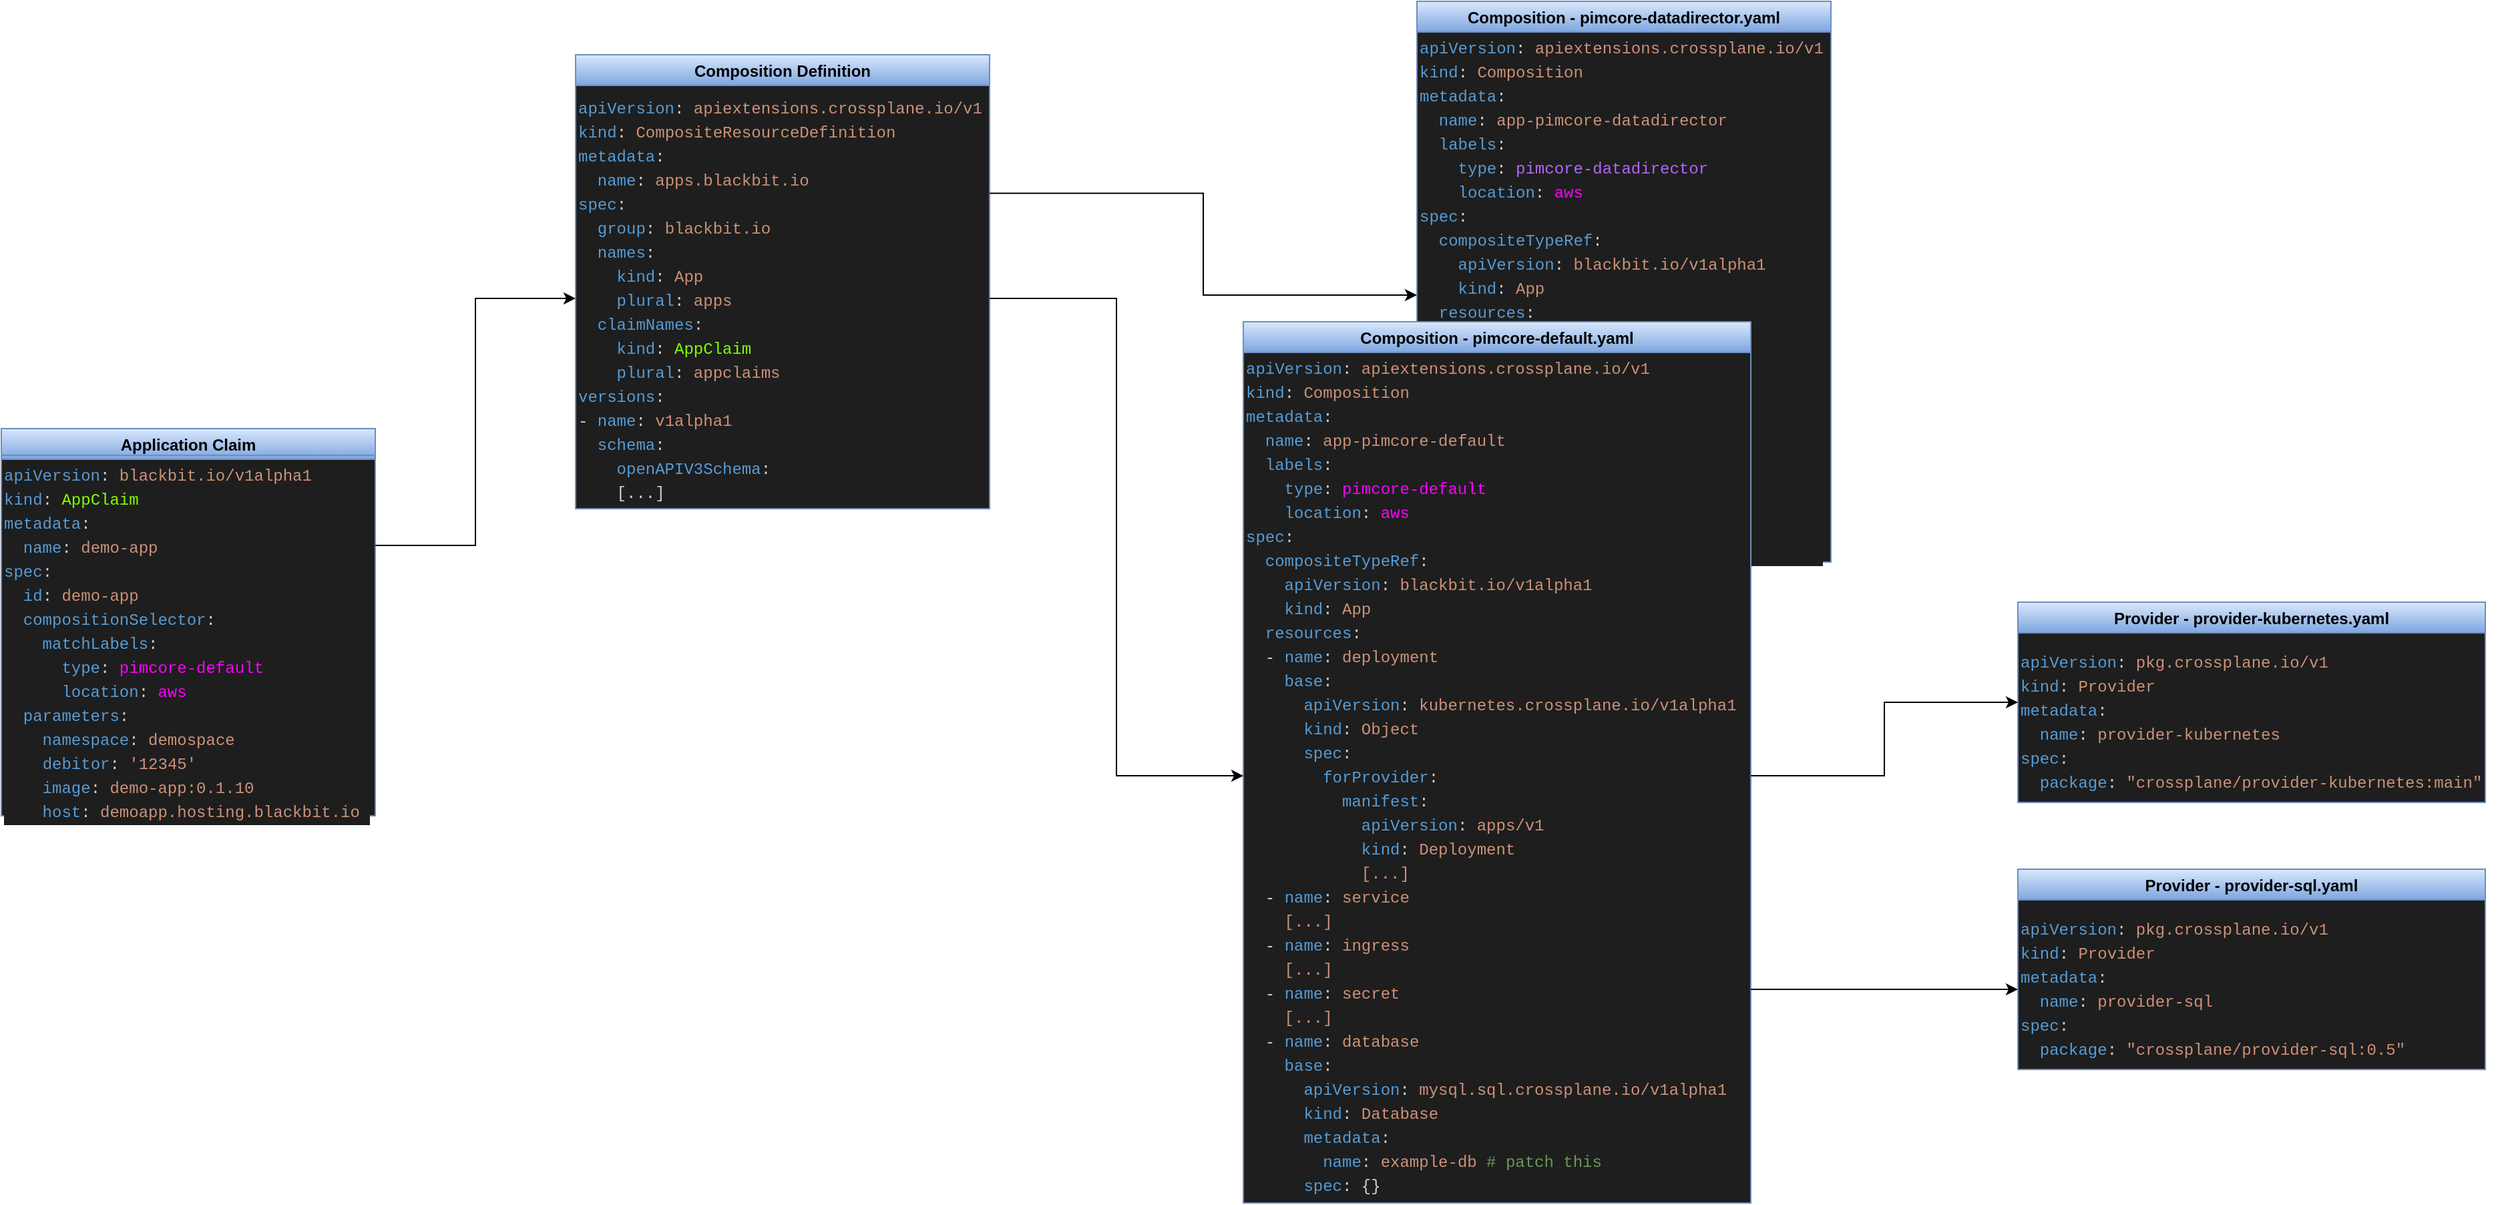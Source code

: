 <mxfile version="18.2.0" type="github">
  <diagram id="3nY1ylGV_lQYjKIu0iRG" name="Page-1">
    <mxGraphModel dx="2466" dy="1536" grid="1" gridSize="10" guides="1" tooltips="1" connect="1" arrows="1" fold="1" page="0" pageScale="1" pageWidth="1169" pageHeight="827" math="0" shadow="0">
      <root>
        <mxCell id="0" />
        <mxCell id="1" parent="0" />
        <mxCell id="8mNeVheC6rkzySwEhIPX-20" value="Composition - pimcore-datadirector.yaml" style="swimlane;fillColor=#dae8fc;gradientColor=#7ea6e0;strokeColor=#6c8ebf;swimlaneFillColor=#1E1E1E;" vertex="1" parent="1">
          <mxGeometry x="1020" y="-100" width="310" height="420" as="geometry">
            <mxRectangle x="1020" y="40" width="130" height="23" as="alternateBounds" />
          </mxGeometry>
        </mxCell>
        <mxCell id="8mNeVheC6rkzySwEhIPX-21" value="&lt;div style=&quot;background-color: rgb(30, 30, 30); font-family: Menlo, Monaco, &amp;quot;Courier New&amp;quot;, monospace; font-weight: normal; font-size: 12px; line-height: 18px;&quot;&gt;&lt;div style=&quot;color: rgb(212, 212, 212);&quot;&gt;&lt;span style=&quot;color: #569cd6;&quot;&gt;apiVersion&lt;/span&gt;&lt;span style=&quot;color: #d4d4d4;&quot;&gt;: &lt;/span&gt;&lt;span style=&quot;color: #ce9178;&quot;&gt;apiextensions.crossplane.io/v1&lt;/span&gt;&lt;/div&gt;&lt;div style=&quot;color: rgb(212, 212, 212);&quot;&gt;&lt;span style=&quot;color: #569cd6;&quot;&gt;kind&lt;/span&gt;&lt;span style=&quot;color: #d4d4d4;&quot;&gt;: &lt;/span&gt;&lt;span style=&quot;color: #ce9178;&quot;&gt;Composition&lt;/span&gt;&lt;/div&gt;&lt;div style=&quot;color: rgb(212, 212, 212);&quot;&gt;&lt;span style=&quot;color: #569cd6;&quot;&gt;metadata&lt;/span&gt;&lt;span style=&quot;color: #d4d4d4;&quot;&gt;:&lt;/span&gt;&lt;/div&gt;&lt;div style=&quot;color: rgb(212, 212, 212);&quot;&gt;&lt;span style=&quot;color: #d4d4d4;&quot;&gt;&lt;/span&gt;&lt;span style=&quot;color: #569cd6;&quot;&gt;&amp;nbsp; name&lt;/span&gt;&lt;span style=&quot;color: #d4d4d4;&quot;&gt;: &lt;/span&gt;&lt;span style=&quot;color: #ce9178;&quot;&gt;app-pimcore-datadirector&lt;/span&gt;&lt;/div&gt;&lt;div style=&quot;color: rgb(212, 212, 212);&quot;&gt;&lt;span style=&quot;color: #d4d4d4;&quot;&gt;&lt;/span&gt;&lt;span style=&quot;color: #569cd6;&quot;&gt;&amp;nbsp; labels&lt;/span&gt;&lt;span style=&quot;color: #d4d4d4;&quot;&gt;:&lt;/span&gt;&lt;/div&gt;&lt;div style=&quot;&quot;&gt;&lt;span style=&quot;color: #d4d4d4;&quot;&gt;&lt;/span&gt;&lt;span style=&quot;color: rgb(86, 156, 214);&quot;&gt;&amp;nbsp; &amp;nbsp; type&lt;/span&gt;&lt;span style=&quot;color: rgb(212, 212, 212);&quot;&gt;: &lt;/span&gt;&lt;font color=&quot;#b266ff&quot;&gt;pimcore-datadirector&lt;/font&gt;&lt;/div&gt;&lt;div style=&quot;&quot;&gt;&lt;span style=&quot;color: #d4d4d4;&quot;&gt;&lt;/span&gt;&lt;span style=&quot;color: rgb(86, 156, 214);&quot;&gt;&amp;nbsp; &amp;nbsp; location&lt;/span&gt;&lt;span style=&quot;color: rgb(212, 212, 212);&quot;&gt;: &lt;/span&gt;&lt;font color=&quot;#ff00ff&quot;&gt;aws&lt;/font&gt;&lt;/div&gt;&lt;div style=&quot;color: rgb(212, 212, 212);&quot;&gt;&lt;span style=&quot;color: #569cd6;&quot;&gt;spec&lt;/span&gt;&lt;span style=&quot;color: #d4d4d4;&quot;&gt;:&lt;/span&gt;&lt;/div&gt;&lt;div style=&quot;color: rgb(212, 212, 212);&quot;&gt;&lt;span style=&quot;color: #d4d4d4;&quot;&gt;&lt;/span&gt;&lt;span style=&quot;color: #569cd6;&quot;&gt;&amp;nbsp; compositeTypeRef&lt;/span&gt;&lt;span style=&quot;color: #d4d4d4;&quot;&gt;:&lt;/span&gt;&lt;/div&gt;&lt;div style=&quot;color: rgb(212, 212, 212);&quot;&gt;&lt;span style=&quot;color: #d4d4d4;&quot;&gt;&lt;/span&gt;&lt;span style=&quot;color: #569cd6;&quot;&gt;&amp;nbsp; &amp;nbsp; apiVersion&lt;/span&gt;&lt;span style=&quot;color: #d4d4d4;&quot;&gt;: &lt;/span&gt;&lt;span style=&quot;color: #ce9178;&quot;&gt;blackbit.io/v1alpha1&lt;/span&gt;&lt;/div&gt;&lt;div style=&quot;color: rgb(212, 212, 212);&quot;&gt;&lt;span style=&quot;color: #d4d4d4;&quot;&gt;&lt;/span&gt;&lt;span style=&quot;color: #569cd6;&quot;&gt;&amp;nbsp; &amp;nbsp; kind&lt;/span&gt;&lt;span style=&quot;color: #d4d4d4;&quot;&gt;: &lt;/span&gt;&lt;span style=&quot;color: #ce9178;&quot;&gt;App&lt;/span&gt;&lt;/div&gt;&lt;div style=&quot;color: rgb(212, 212, 212);&quot;&gt;&lt;span style=&quot;color: rgb(86, 156, 214);&quot;&gt;&amp;nbsp; resources&lt;/span&gt;:&lt;br&gt;&lt;/div&gt;&lt;div style=&quot;color: rgb(212, 212, 212);&quot;&gt;&lt;span style=&quot;color: #d4d4d4;&quot;&gt;&amp;nbsp; - &lt;/span&gt;&lt;span style=&quot;color: #569cd6;&quot;&gt;name&lt;/span&gt;&lt;span style=&quot;color: #d4d4d4;&quot;&gt;: &lt;/span&gt;&lt;span style=&quot;color: #ce9178;&quot;&gt;deployment&lt;/span&gt;&lt;/div&gt;&lt;div style=&quot;color: rgb(212, 212, 212);&quot;&gt;&lt;div style=&quot;line-height: 18px;&quot;&gt;&lt;div&gt;&lt;span style=&quot;color: #569cd6;&quot;&gt;&amp;nbsp; &amp;nbsp;&amp;nbsp;&lt;/span&gt;&lt;span style=&quot;color: rgb(206, 145, 120);&quot;&gt;[...]&lt;/span&gt;&lt;/div&gt;&lt;div&gt;&lt;div style=&quot;line-height: 18px;&quot;&gt;&amp;nbsp; - &lt;span style=&quot;color: #569cd6;&quot;&gt;name&lt;/span&gt;: &lt;span style=&quot;color: #ce9178;&quot;&gt;service&lt;/span&gt;&lt;/div&gt;&lt;/div&gt;&lt;div style=&quot;line-height: 18px;&quot;&gt;&lt;span style=&quot;color: #ce9178;&quot;&gt;&amp;nbsp; &amp;nbsp; [...]&lt;/span&gt;&lt;/div&gt;&lt;div style=&quot;line-height: 18px;&quot;&gt;&lt;div style=&quot;line-height: 18px;&quot;&gt;&amp;nbsp; - &lt;span style=&quot;color: #569cd6;&quot;&gt;name&lt;/span&gt;: &lt;span style=&quot;color: #ce9178;&quot;&gt;ingress&lt;/span&gt;&lt;/div&gt;&lt;div style=&quot;line-height: 18px;&quot;&gt;&lt;span style=&quot;color: #ce9178;&quot;&gt;&amp;nbsp; &amp;nbsp; [...]&lt;/span&gt;&lt;/div&gt;&lt;div style=&quot;line-height: 18px;&quot;&gt;&lt;div style=&quot;line-height: 18px;&quot;&gt;&amp;nbsp; - &lt;span style=&quot;color: #569cd6;&quot;&gt;name&lt;/span&gt;: &lt;span style=&quot;color: #ce9178;&quot;&gt;secret&lt;/span&gt;&lt;/div&gt;&lt;div style=&quot;line-height: 18px;&quot;&gt;&lt;span style=&quot;color: #ce9178;&quot;&gt;&amp;nbsp; &amp;nbsp; [...]&lt;/span&gt;&lt;/div&gt;&lt;div style=&quot;line-height: 18px;&quot;&gt;&lt;div style=&quot;line-height: 18px;&quot;&gt;&lt;div&gt;&amp;nbsp; - &lt;span style=&quot;color: #569cd6;&quot;&gt;name&lt;/span&gt;: &lt;span style=&quot;color: #ce9178;&quot;&gt;database&lt;/span&gt;&lt;/div&gt;&lt;div&gt;&lt;span style=&quot;color: #569cd6;&quot;&gt;&amp;nbsp; &amp;nbsp; [...]&lt;br&gt;&lt;/span&gt;&lt;/div&gt;&lt;/div&gt;&lt;/div&gt;&lt;/div&gt;&lt;/div&gt;&lt;/div&gt;&lt;/div&gt;&lt;/div&gt;" style="text;whiteSpace=wrap;html=1;" vertex="1" parent="8mNeVheC6rkzySwEhIPX-20">
          <mxGeometry y="20" width="310" height="400" as="geometry" />
        </mxCell>
        <mxCell id="8mNeVheC6rkzySwEhIPX-10" value="Application Claim" style="swimlane;fillColor=#dae8fc;gradientColor=#7ea6e0;strokeColor=#6c8ebf;swimlaneFillColor=#1E1E1E;" vertex="1" parent="1">
          <mxGeometry x="-40" y="220" width="280" height="290" as="geometry">
            <mxRectangle x="230" y="-10" width="130" height="23" as="alternateBounds" />
          </mxGeometry>
        </mxCell>
        <mxCell id="8mNeVheC6rkzySwEhIPX-11" value="&lt;div style=&quot;background-color: rgb(30, 30, 30); font-family: Menlo, Monaco, &amp;quot;Courier New&amp;quot;, monospace; font-weight: normal; font-size: 12px; line-height: 18px;&quot;&gt;&lt;div style=&quot;color: rgb(212, 212, 212);&quot;&gt;&lt;span style=&quot;color: #569cd6;&quot;&gt;apiVersion&lt;/span&gt;&lt;span style=&quot;color: #d4d4d4;&quot;&gt;: &lt;/span&gt;&lt;span style=&quot;color: #ce9178;&quot;&gt;blackbit.io/v1alpha1&lt;/span&gt;&lt;/div&gt;&lt;div style=&quot;&quot;&gt;&lt;span style=&quot;color: rgb(86, 156, 214);&quot;&gt;kind&lt;/span&gt;&lt;span style=&quot;color: rgb(212, 212, 212);&quot;&gt;: &lt;/span&gt;&lt;font color=&quot;#80ff00&quot;&gt;AppClaim&lt;/font&gt;&lt;/div&gt;&lt;div style=&quot;color: rgb(212, 212, 212);&quot;&gt;&lt;span style=&quot;color: #569cd6;&quot;&gt;metadata&lt;/span&gt;&lt;span style=&quot;color: #d4d4d4;&quot;&gt;:&lt;/span&gt;&lt;/div&gt;&lt;div style=&quot;color: rgb(212, 212, 212);&quot;&gt;&lt;span style=&quot;color: #d4d4d4;&quot;&gt;&lt;/span&gt;&lt;span style=&quot;color: #569cd6;&quot;&gt;&amp;nbsp; name&lt;/span&gt;&lt;span style=&quot;color: #d4d4d4;&quot;&gt;: &lt;/span&gt;&lt;span style=&quot;color: #ce9178;&quot;&gt;demo-app&lt;/span&gt;&lt;/div&gt;&lt;div style=&quot;color: rgb(212, 212, 212);&quot;&gt;&lt;span style=&quot;color: #569cd6;&quot;&gt;spec&lt;/span&gt;&lt;span style=&quot;color: #d4d4d4;&quot;&gt;:&lt;/span&gt;&lt;/div&gt;&lt;div style=&quot;color: rgb(212, 212, 212);&quot;&gt;&lt;span style=&quot;color: #d4d4d4;&quot;&gt;&lt;/span&gt;&lt;span style=&quot;color: #569cd6;&quot;&gt;&amp;nbsp; id&lt;/span&gt;&lt;span style=&quot;color: #d4d4d4;&quot;&gt;: &lt;/span&gt;&lt;span style=&quot;color: #ce9178;&quot;&gt;demo-app&lt;/span&gt;&lt;/div&gt;&lt;div style=&quot;color: rgb(212, 212, 212);&quot;&gt;&lt;span style=&quot;color: #d4d4d4;&quot;&gt;&lt;/span&gt;&lt;span style=&quot;color: #569cd6;&quot;&gt;&amp;nbsp; compositionSelector&lt;/span&gt;&lt;span style=&quot;color: #d4d4d4;&quot;&gt;:&lt;/span&gt;&lt;/div&gt;&lt;div style=&quot;color: rgb(212, 212, 212);&quot;&gt;&lt;span style=&quot;color: #d4d4d4;&quot;&gt;&lt;/span&gt;&lt;span style=&quot;color: #569cd6;&quot;&gt;&amp;nbsp; &amp;nbsp; matchLabels&lt;/span&gt;&lt;span style=&quot;color: #d4d4d4;&quot;&gt;:&lt;/span&gt;&lt;/div&gt;&lt;div style=&quot;&quot;&gt;&lt;span style=&quot;color: #d4d4d4;&quot;&gt;&lt;/span&gt;&lt;span style=&quot;color: rgb(86, 156, 214);&quot;&gt;&amp;nbsp; &amp;nbsp; &amp;nbsp; type&lt;/span&gt;&lt;span style=&quot;color: rgb(212, 212, 212);&quot;&gt;: &lt;/span&gt;&lt;font color=&quot;#ff00ff&quot;&gt;pimcore-default&lt;/font&gt;&lt;/div&gt;&lt;div style=&quot;&quot;&gt;&lt;span style=&quot;color: #d4d4d4;&quot;&gt;&lt;/span&gt;&lt;span style=&quot;color: rgb(86, 156, 214);&quot;&gt;&amp;nbsp; &amp;nbsp; &amp;nbsp; location&lt;/span&gt;&lt;span style=&quot;color: rgb(212, 212, 212);&quot;&gt;: &lt;/span&gt;&lt;font color=&quot;#ff00ff&quot;&gt;aws&lt;/font&gt;&lt;/div&gt;&lt;div style=&quot;color: rgb(212, 212, 212);&quot;&gt;&lt;span style=&quot;color: #d4d4d4;&quot;&gt;&lt;/span&gt;&lt;span style=&quot;color: #569cd6;&quot;&gt;&amp;nbsp; parameters&lt;/span&gt;&lt;span style=&quot;color: #d4d4d4;&quot;&gt;:&lt;/span&gt;&lt;/div&gt;&lt;div style=&quot;color: rgb(212, 212, 212);&quot;&gt;&lt;span style=&quot;color: #d4d4d4;&quot;&gt;&lt;/span&gt;&lt;span style=&quot;color: #569cd6;&quot;&gt;&amp;nbsp; &amp;nbsp; namespace&lt;/span&gt;&lt;span style=&quot;color: #d4d4d4;&quot;&gt;: &lt;/span&gt;&lt;span style=&quot;color: #ce9178;&quot;&gt;demospace&lt;/span&gt;&lt;/div&gt;&lt;div style=&quot;color: rgb(212, 212, 212);&quot;&gt;&lt;span style=&quot;color: #ce9178;&quot;&gt;&amp;nbsp; &amp;nbsp;&amp;nbsp;&lt;/span&gt;&lt;span style=&quot;color: rgb(86, 156, 214);&quot;&gt;debitor&lt;/span&gt;&lt;span style=&quot;&quot;&gt;: &lt;/span&gt;&lt;span style=&quot;color: rgb(206, 145, 120);&quot;&gt;&#39;12345&#39;&lt;/span&gt;&lt;/div&gt;&lt;div style=&quot;color: rgb(212, 212, 212);&quot;&gt;&lt;span style=&quot;color: #d4d4d4;&quot;&gt;&lt;/span&gt;&lt;span style=&quot;color: #569cd6;&quot;&gt;&amp;nbsp; &amp;nbsp; image&lt;/span&gt;&lt;span style=&quot;color: #d4d4d4;&quot;&gt;: &lt;/span&gt;&lt;span style=&quot;color: #ce9178;&quot;&gt;demo-app:0.1.10&lt;/span&gt;&lt;/div&gt;&lt;div style=&quot;color: rgb(212, 212, 212);&quot;&gt;&lt;span style=&quot;color: #d4d4d4;&quot;&gt;&lt;/span&gt;&lt;span style=&quot;color: #569cd6;&quot;&gt;&amp;nbsp; &amp;nbsp; host&lt;/span&gt;&lt;span style=&quot;color: #d4d4d4;&quot;&gt;: &lt;/span&gt;&lt;span style=&quot;color: #ce9178;&quot;&gt;demoapp.hosting.blackbit.io&amp;nbsp;&lt;/span&gt;&lt;/div&gt;&lt;/div&gt;" style="text;whiteSpace=wrap;html=1;fillColor=none;gradientColor=#7ea6e0;strokeColor=#6c8ebf;" vertex="1" parent="8mNeVheC6rkzySwEhIPX-10">
          <mxGeometry y="20" width="280" height="270" as="geometry" />
        </mxCell>
        <mxCell id="8mNeVheC6rkzySwEhIPX-13" value="Composition Definition" style="swimlane;fillColor=#dae8fc;gradientColor=#7ea6e0;strokeColor=#6c8ebf;swimlaneFillColor=#1E1E1E;" vertex="1" parent="1">
          <mxGeometry x="390" y="-60" width="310" height="340" as="geometry">
            <mxRectangle x="230" y="-10" width="130" height="23" as="alternateBounds" />
          </mxGeometry>
        </mxCell>
        <mxCell id="8mNeVheC6rkzySwEhIPX-12" value="&lt;div style=&quot;background-color: rgb(30, 30, 30); font-family: Menlo, Monaco, &amp;quot;Courier New&amp;quot;, monospace; font-weight: normal; font-size: 12px; line-height: 18px;&quot;&gt;&lt;div style=&quot;color: rgb(212, 212, 212);&quot;&gt;&lt;span style=&quot;color: #569cd6;&quot;&gt;apiVersion&lt;/span&gt;&lt;span style=&quot;color: #d4d4d4;&quot;&gt;: &lt;/span&gt;&lt;span style=&quot;color: #ce9178;&quot;&gt;apiextensions.crossplane.io/v1&lt;/span&gt;&lt;/div&gt;&lt;div style=&quot;color: rgb(212, 212, 212);&quot;&gt;&lt;span style=&quot;color: #569cd6;&quot;&gt;kind&lt;/span&gt;&lt;span style=&quot;color: #d4d4d4;&quot;&gt;: &lt;/span&gt;&lt;span style=&quot;color: #ce9178;&quot;&gt;CompositeResourceDefinition&lt;/span&gt;&lt;/div&gt;&lt;div style=&quot;color: rgb(212, 212, 212);&quot;&gt;&lt;span style=&quot;color: #569cd6;&quot;&gt;metadata&lt;/span&gt;&lt;span style=&quot;color: #d4d4d4;&quot;&gt;:&lt;/span&gt;&lt;/div&gt;&lt;div style=&quot;color: rgb(212, 212, 212);&quot;&gt;&lt;span style=&quot;color: #d4d4d4;&quot;&gt;&lt;/span&gt;&lt;span style=&quot;color: #569cd6;&quot;&gt;&amp;nbsp; name&lt;/span&gt;&lt;span style=&quot;color: #d4d4d4;&quot;&gt;: &lt;/span&gt;&lt;span style=&quot;color: #ce9178;&quot;&gt;apps.blackbit.io&lt;/span&gt;&lt;/div&gt;&lt;div style=&quot;color: rgb(212, 212, 212);&quot;&gt;&lt;span style=&quot;color: #569cd6;&quot;&gt;spec&lt;/span&gt;&lt;span style=&quot;color: #d4d4d4;&quot;&gt;:&lt;/span&gt;&lt;/div&gt;&lt;div style=&quot;color: rgb(212, 212, 212);&quot;&gt;&lt;span style=&quot;color: #d4d4d4;&quot;&gt;&lt;/span&gt;&lt;span style=&quot;color: #569cd6;&quot;&gt;&amp;nbsp;&amp;nbsp;&lt;/span&gt;&lt;span style=&quot;color: rgb(86, 156, 214);&quot;&gt;group&lt;/span&gt;: &lt;span style=&quot;color: rgb(206, 145, 120);&quot;&gt;blackbit.io&lt;/span&gt;&lt;/div&gt;&lt;div style=&quot;color: rgb(212, 212, 212);&quot;&gt;&lt;span style=&quot;color: #d4d4d4;&quot;&gt;&lt;/span&gt;&lt;span style=&quot;color: #569cd6;&quot;&gt;&amp;nbsp; names&lt;/span&gt;&lt;span style=&quot;color: #d4d4d4;&quot;&gt;:&lt;/span&gt;&lt;/div&gt;&lt;div style=&quot;color: rgb(212, 212, 212);&quot;&gt;&lt;span style=&quot;color: #d4d4d4;&quot;&gt;&lt;/span&gt;&lt;span style=&quot;color: #569cd6;&quot;&gt;&amp;nbsp; &amp;nbsp; kind&lt;/span&gt;&lt;span style=&quot;color: #d4d4d4;&quot;&gt;: &lt;/span&gt;&lt;span style=&quot;color: #ce9178;&quot;&gt;App&lt;/span&gt;&lt;/div&gt;&lt;div style=&quot;color: rgb(212, 212, 212);&quot;&gt;&lt;span style=&quot;color: #d4d4d4;&quot;&gt;&lt;/span&gt;&lt;span style=&quot;color: #569cd6;&quot;&gt;&amp;nbsp; &amp;nbsp; plural&lt;/span&gt;&lt;span style=&quot;color: #d4d4d4;&quot;&gt;: &lt;/span&gt;&lt;span style=&quot;color: #ce9178;&quot;&gt;apps&lt;/span&gt;&lt;/div&gt;&lt;div style=&quot;color: rgb(212, 212, 212);&quot;&gt;&lt;span style=&quot;color: #d4d4d4;&quot;&gt;&lt;/span&gt;&lt;span style=&quot;color: #569cd6;&quot;&gt;&amp;nbsp; claimNames&lt;/span&gt;&lt;span style=&quot;color: #d4d4d4;&quot;&gt;:&lt;/span&gt;&lt;/div&gt;&lt;div style=&quot;&quot;&gt;&lt;span style=&quot;color: #d4d4d4;&quot;&gt;&lt;/span&gt;&lt;span style=&quot;color: rgb(86, 156, 214);&quot;&gt;&amp;nbsp; &amp;nbsp; kind&lt;/span&gt;&lt;span style=&quot;color: rgb(212, 212, 212);&quot;&gt;: &lt;/span&gt;&lt;font color=&quot;#80ff00&quot;&gt;AppClaim&lt;/font&gt;&lt;/div&gt;&lt;div style=&quot;color: rgb(212, 212, 212);&quot;&gt;&lt;span style=&quot;color: #d4d4d4;&quot;&gt;&lt;/span&gt;&lt;span style=&quot;color: #569cd6;&quot;&gt;&amp;nbsp; &amp;nbsp; plural&lt;/span&gt;&lt;span style=&quot;color: #d4d4d4;&quot;&gt;: &lt;/span&gt;&lt;span style=&quot;color: #ce9178;&quot;&gt;appclaims&lt;/span&gt;&lt;/div&gt;&lt;div style=&quot;color: rgb(212, 212, 212);&quot;&gt;&lt;span style=&quot;color: #d4d4d4;&quot;&gt;  &lt;/span&gt;&lt;span style=&quot;color: #569cd6;&quot;&gt;versions&lt;/span&gt;&lt;span style=&quot;color: #d4d4d4;&quot;&gt;:&lt;/span&gt;&lt;/div&gt;&lt;div style=&quot;color: rgb(212, 212, 212);&quot;&gt;&lt;span style=&quot;color: #d4d4d4;&quot;&gt;  - &lt;/span&gt;&lt;span style=&quot;color: #569cd6;&quot;&gt;name&lt;/span&gt;&lt;span style=&quot;color: #d4d4d4;&quot;&gt;: &lt;/span&gt;&lt;span style=&quot;color: #ce9178;&quot;&gt;v1alpha1&lt;/span&gt;&lt;/div&gt;&lt;div style=&quot;color: rgb(212, 212, 212);&quot;&gt;&lt;span style=&quot;color: rgb(86, 156, 214);&quot;&gt;&amp;nbsp; schema&lt;/span&gt;:&lt;br&gt;&lt;span style=&quot;color: #d4d4d4;&quot;&gt;&lt;/span&gt;&lt;/div&gt;&lt;div style=&quot;color: rgb(212, 212, 212);&quot;&gt;&lt;span style=&quot;color: #d4d4d4;&quot;&gt;&lt;/span&gt;&lt;span style=&quot;color: #569cd6;&quot;&gt;&amp;nbsp; &amp;nbsp; openAPIV3Schema&lt;/span&gt;&lt;span style=&quot;color: #d4d4d4;&quot;&gt;:&lt;/span&gt;&lt;/div&gt;&lt;div style=&quot;color: rgb(212, 212, 212);&quot;&gt;&lt;span style=&quot;color: #d4d4d4;&quot;&gt;&amp;nbsp; &amp;nbsp; [...]&lt;/span&gt;&lt;/div&gt;&lt;/div&gt;" style="text;whiteSpace=wrap;html=1;" vertex="1" parent="8mNeVheC6rkzySwEhIPX-13">
          <mxGeometry y="25" width="310" height="315" as="geometry" />
        </mxCell>
        <mxCell id="8mNeVheC6rkzySwEhIPX-18" value="Composition - pimcore-default.yaml" style="swimlane;fillColor=#dae8fc;gradientColor=#7ea6e0;strokeColor=#6c8ebf;swimlaneFillColor=#1E1E1E;" vertex="1" parent="1">
          <mxGeometry x="890" y="140" width="380" height="660" as="geometry">
            <mxRectangle x="1020" y="40" width="130" height="23" as="alternateBounds" />
          </mxGeometry>
        </mxCell>
        <mxCell id="8mNeVheC6rkzySwEhIPX-17" value="&lt;div style=&quot;background-color: rgb(30, 30, 30); font-family: Menlo, Monaco, &amp;quot;Courier New&amp;quot;, monospace; font-weight: normal; font-size: 12px; line-height: 18px;&quot;&gt;&lt;div style=&quot;color: rgb(212, 212, 212);&quot;&gt;&lt;span style=&quot;color: #569cd6;&quot;&gt;apiVersion&lt;/span&gt;&lt;span style=&quot;color: #d4d4d4;&quot;&gt;: &lt;/span&gt;&lt;span style=&quot;color: #ce9178;&quot;&gt;apiextensions.crossplane.io/v1&lt;/span&gt;&lt;/div&gt;&lt;div style=&quot;color: rgb(212, 212, 212);&quot;&gt;&lt;span style=&quot;color: #569cd6;&quot;&gt;kind&lt;/span&gt;&lt;span style=&quot;color: #d4d4d4;&quot;&gt;: &lt;/span&gt;&lt;span style=&quot;color: #ce9178;&quot;&gt;Composition&lt;/span&gt;&lt;/div&gt;&lt;div style=&quot;color: rgb(212, 212, 212);&quot;&gt;&lt;span style=&quot;color: #569cd6;&quot;&gt;metadata&lt;/span&gt;&lt;span style=&quot;color: #d4d4d4;&quot;&gt;:&lt;/span&gt;&lt;/div&gt;&lt;div style=&quot;color: rgb(212, 212, 212);&quot;&gt;&lt;span style=&quot;color: #d4d4d4;&quot;&gt;&lt;/span&gt;&lt;span style=&quot;color: #569cd6;&quot;&gt;&amp;nbsp; name&lt;/span&gt;&lt;span style=&quot;color: #d4d4d4;&quot;&gt;: &lt;/span&gt;&lt;span style=&quot;color: #ce9178;&quot;&gt;app-pimcore-default&lt;/span&gt;&lt;/div&gt;&lt;div style=&quot;color: rgb(212, 212, 212);&quot;&gt;&lt;span style=&quot;color: #d4d4d4;&quot;&gt;&lt;/span&gt;&lt;span style=&quot;color: #569cd6;&quot;&gt;&amp;nbsp; labels&lt;/span&gt;&lt;span style=&quot;color: #d4d4d4;&quot;&gt;:&lt;/span&gt;&lt;/div&gt;&lt;div style=&quot;&quot;&gt;&lt;span style=&quot;color: #d4d4d4;&quot;&gt;&lt;/span&gt;&lt;span style=&quot;color: rgb(86, 156, 214);&quot;&gt;&amp;nbsp; &amp;nbsp; type&lt;/span&gt;&lt;span style=&quot;color: rgb(212, 212, 212);&quot;&gt;: &lt;/span&gt;&lt;font color=&quot;#ff00ff&quot;&gt;pimcore-default&lt;/font&gt;&lt;/div&gt;&lt;div style=&quot;&quot;&gt;&lt;span style=&quot;color: #d4d4d4;&quot;&gt;&lt;/span&gt;&lt;span style=&quot;color: rgb(86, 156, 214);&quot;&gt;&amp;nbsp; &amp;nbsp; location&lt;/span&gt;&lt;span style=&quot;color: rgb(212, 212, 212);&quot;&gt;: &lt;/span&gt;&lt;font color=&quot;#ff00ff&quot;&gt;aws&lt;/font&gt;&lt;/div&gt;&lt;div style=&quot;color: rgb(212, 212, 212);&quot;&gt;&lt;span style=&quot;color: #569cd6;&quot;&gt;spec&lt;/span&gt;&lt;span style=&quot;color: #d4d4d4;&quot;&gt;:&lt;/span&gt;&lt;/div&gt;&lt;div style=&quot;color: rgb(212, 212, 212);&quot;&gt;&lt;span style=&quot;color: #d4d4d4;&quot;&gt;&lt;/span&gt;&lt;span style=&quot;color: #569cd6;&quot;&gt;&amp;nbsp; compositeTypeRef&lt;/span&gt;&lt;span style=&quot;color: #d4d4d4;&quot;&gt;:&lt;/span&gt;&lt;/div&gt;&lt;div style=&quot;color: rgb(212, 212, 212);&quot;&gt;&lt;span style=&quot;color: #d4d4d4;&quot;&gt;&lt;/span&gt;&lt;span style=&quot;color: #569cd6;&quot;&gt;&amp;nbsp; &amp;nbsp; apiVersion&lt;/span&gt;&lt;span style=&quot;color: #d4d4d4;&quot;&gt;: &lt;/span&gt;&lt;span style=&quot;color: #ce9178;&quot;&gt;blackbit.io/v1alpha1&lt;/span&gt;&lt;/div&gt;&lt;div style=&quot;color: rgb(212, 212, 212);&quot;&gt;&lt;span style=&quot;color: #d4d4d4;&quot;&gt;&lt;/span&gt;&lt;span style=&quot;color: #569cd6;&quot;&gt;&amp;nbsp; &amp;nbsp; kind&lt;/span&gt;&lt;span style=&quot;color: #d4d4d4;&quot;&gt;: &lt;/span&gt;&lt;span style=&quot;color: #ce9178;&quot;&gt;App&lt;/span&gt;&lt;/div&gt;&lt;div style=&quot;color: rgb(212, 212, 212);&quot;&gt;&lt;span style=&quot;color: rgb(86, 156, 214);&quot;&gt;&amp;nbsp; resources&lt;/span&gt;:&lt;br&gt;&lt;/div&gt;&lt;div style=&quot;color: rgb(212, 212, 212);&quot;&gt;&lt;span style=&quot;color: #d4d4d4;&quot;&gt;&amp;nbsp; - &lt;/span&gt;&lt;span style=&quot;color: #569cd6;&quot;&gt;name&lt;/span&gt;&lt;span style=&quot;color: #d4d4d4;&quot;&gt;: &lt;/span&gt;&lt;span style=&quot;color: #ce9178;&quot;&gt;deployment&lt;/span&gt;&lt;/div&gt;&lt;div style=&quot;color: rgb(212, 212, 212);&quot;&gt;&lt;div style=&quot;line-height: 18px;&quot;&gt;&lt;div&gt;&lt;span style=&quot;color: #569cd6;&quot;&gt;&amp;nbsp; &amp;nbsp; base&lt;/span&gt;:&lt;/div&gt;&lt;div&gt;&lt;span style=&quot;color: #569cd6;&quot;&gt;&amp;nbsp; &amp;nbsp; &amp;nbsp; apiVersion&lt;/span&gt;: &lt;span style=&quot;color: #ce9178;&quot;&gt;kubernetes.crossplane.io/v1alpha1&amp;nbsp;&lt;/span&gt;&lt;/div&gt;&lt;div&gt;&lt;span style=&quot;color: #569cd6;&quot;&gt;&amp;nbsp; &amp;nbsp; &amp;nbsp; kind&lt;/span&gt;: &lt;span style=&quot;color: #ce9178;&quot;&gt;Object&lt;/span&gt;&lt;/div&gt;&lt;div&gt;&lt;span style=&quot;color: #569cd6;&quot;&gt;&amp;nbsp; &amp;nbsp; &amp;nbsp; spec&lt;/span&gt;:&lt;/div&gt;&lt;div&gt;&lt;span style=&quot;color: #569cd6;&quot;&gt;&amp;nbsp; &amp;nbsp; &amp;nbsp; &amp;nbsp; forProvider&lt;/span&gt;:&lt;/div&gt;&lt;div&gt;&lt;span style=&quot;color: #569cd6;&quot;&gt;&amp;nbsp; &amp;nbsp; &amp;nbsp; &amp;nbsp; &amp;nbsp; manifest&lt;/span&gt;:&lt;/div&gt;&lt;div&gt;&lt;span style=&quot;color: #569cd6;&quot;&gt;&amp;nbsp; &amp;nbsp; &amp;nbsp; &amp;nbsp; &amp;nbsp; &amp;nbsp; apiVersion&lt;/span&gt;: &lt;span style=&quot;color: #ce9178;&quot;&gt;apps/v1&lt;/span&gt;&lt;/div&gt;&lt;div&gt;&lt;span style=&quot;color: #569cd6;&quot;&gt;&amp;nbsp; &amp;nbsp; &amp;nbsp; &amp;nbsp; &amp;nbsp; &amp;nbsp; kind&lt;/span&gt;: &lt;span style=&quot;color: #ce9178;&quot;&gt;Deployment&lt;/span&gt;&lt;/div&gt;&lt;div&gt;&lt;span style=&quot;color: #ce9178;&quot;&gt;&amp;nbsp; &amp;nbsp; &amp;nbsp; &amp;nbsp; &amp;nbsp; &amp;nbsp; [...]&lt;/span&gt;&lt;/div&gt;&lt;div&gt;&lt;div style=&quot;line-height: 18px;&quot;&gt;&amp;nbsp; - &lt;span style=&quot;color: #569cd6;&quot;&gt;name&lt;/span&gt;: &lt;span style=&quot;color: #ce9178;&quot;&gt;service&lt;/span&gt;&lt;/div&gt;&lt;/div&gt;&lt;div style=&quot;line-height: 18px;&quot;&gt;&lt;span style=&quot;color: #ce9178;&quot;&gt;&amp;nbsp; &amp;nbsp; [...]&lt;/span&gt;&lt;/div&gt;&lt;div style=&quot;line-height: 18px;&quot;&gt;&lt;div style=&quot;line-height: 18px;&quot;&gt;&amp;nbsp; - &lt;span style=&quot;color: #569cd6;&quot;&gt;name&lt;/span&gt;: &lt;span style=&quot;color: #ce9178;&quot;&gt;ingress&lt;/span&gt;&lt;/div&gt;&lt;div style=&quot;line-height: 18px;&quot;&gt;&lt;span style=&quot;color: #ce9178;&quot;&gt;&amp;nbsp; &amp;nbsp; [...]&lt;/span&gt;&lt;/div&gt;&lt;div style=&quot;line-height: 18px;&quot;&gt;&lt;div style=&quot;line-height: 18px;&quot;&gt;&amp;nbsp; - &lt;span style=&quot;color: #569cd6;&quot;&gt;name&lt;/span&gt;: &lt;span style=&quot;color: #ce9178;&quot;&gt;secret&lt;/span&gt;&lt;/div&gt;&lt;div style=&quot;line-height: 18px;&quot;&gt;&lt;span style=&quot;color: #ce9178;&quot;&gt;&amp;nbsp; &amp;nbsp; [...]&lt;/span&gt;&lt;/div&gt;&lt;div style=&quot;line-height: 18px;&quot;&gt;&lt;div style=&quot;line-height: 18px;&quot;&gt;&lt;div&gt;&amp;nbsp; - &lt;span style=&quot;color: #569cd6;&quot;&gt;name&lt;/span&gt;: &lt;span style=&quot;color: #ce9178;&quot;&gt;database&lt;/span&gt;&lt;/div&gt;&lt;div&gt;&lt;span style=&quot;color: #569cd6;&quot;&gt;&amp;nbsp; &amp;nbsp; base&lt;/span&gt;:&lt;/div&gt;&lt;div&gt;&lt;span style=&quot;color: #569cd6;&quot;&gt;&amp;nbsp; &amp;nbsp; &amp;nbsp; apiVersion&lt;/span&gt;: &lt;span style=&quot;color: #ce9178;&quot;&gt;mysql.sql.crossplane.io/v1alpha1&lt;/span&gt;&lt;/div&gt;&lt;div&gt;&lt;span style=&quot;color: #569cd6;&quot;&gt;&amp;nbsp; &amp;nbsp; &amp;nbsp; kind&lt;/span&gt;: &lt;span style=&quot;color: #ce9178;&quot;&gt;Database&lt;/span&gt;&lt;/div&gt;&lt;div&gt;&lt;span style=&quot;color: #569cd6;&quot;&gt;&amp;nbsp; &amp;nbsp; &amp;nbsp; metadata&lt;/span&gt;:&lt;/div&gt;&lt;div&gt;&lt;span style=&quot;color: #569cd6;&quot;&gt;&amp;nbsp; &amp;nbsp; &amp;nbsp; &amp;nbsp; name&lt;/span&gt;: &lt;span style=&quot;color: #ce9178;&quot;&gt;example-db&lt;/span&gt; &lt;span style=&quot;color: #6a9955;&quot;&gt;# patch this&lt;/span&gt;&lt;/div&gt;&lt;div&gt;&lt;span style=&quot;color: #569cd6;&quot;&gt;&amp;nbsp; &amp;nbsp; &amp;nbsp; spec&lt;/span&gt;: {}&lt;/div&gt;&lt;/div&gt;&lt;/div&gt;&lt;/div&gt;&lt;/div&gt;&lt;/div&gt;&lt;/div&gt;&lt;/div&gt;" style="text;whiteSpace=wrap;html=1;" vertex="1" parent="8mNeVheC6rkzySwEhIPX-18">
          <mxGeometry y="20" width="380" height="640" as="geometry" />
        </mxCell>
        <mxCell id="8mNeVheC6rkzySwEhIPX-23" style="edgeStyle=orthogonalEdgeStyle;rounded=0;orthogonalLoop=1;jettySize=auto;html=1;exitX=1;exitY=0.25;exitDx=0;exitDy=0;fontColor=#B266FF;" edge="1" parent="1" source="8mNeVheC6rkzySwEhIPX-11" target="8mNeVheC6rkzySwEhIPX-12">
          <mxGeometry relative="1" as="geometry" />
        </mxCell>
        <mxCell id="8mNeVheC6rkzySwEhIPX-24" style="edgeStyle=orthogonalEdgeStyle;rounded=0;orthogonalLoop=1;jettySize=auto;html=1;exitX=1;exitY=0.5;exitDx=0;exitDy=0;fontColor=#B266FF;" edge="1" parent="1" source="8mNeVheC6rkzySwEhIPX-12" target="8mNeVheC6rkzySwEhIPX-17">
          <mxGeometry relative="1" as="geometry" />
        </mxCell>
        <mxCell id="8mNeVheC6rkzySwEhIPX-25" style="edgeStyle=orthogonalEdgeStyle;rounded=0;orthogonalLoop=1;jettySize=auto;html=1;exitX=1;exitY=0.25;exitDx=0;exitDy=0;fontColor=#B266FF;" edge="1" parent="1" source="8mNeVheC6rkzySwEhIPX-12" target="8mNeVheC6rkzySwEhIPX-21">
          <mxGeometry relative="1" as="geometry" />
        </mxCell>
        <mxCell id="8mNeVheC6rkzySwEhIPX-27" value="Provider - provider-kubernetes.yaml" style="swimlane;fillColor=#dae8fc;gradientColor=#7ea6e0;strokeColor=#6c8ebf;swimlaneFillColor=#1E1E1E;" vertex="1" parent="1">
          <mxGeometry x="1470" y="350" width="350" height="150" as="geometry">
            <mxRectangle x="230" y="-10" width="130" height="23" as="alternateBounds" />
          </mxGeometry>
        </mxCell>
        <mxCell id="8mNeVheC6rkzySwEhIPX-26" value="&lt;div style=&quot;color: rgb(212, 212, 212); background-color: rgb(30, 30, 30); font-family: Menlo, Monaco, &amp;quot;Courier New&amp;quot;, monospace; font-weight: normal; font-size: 12px; line-height: 18px;&quot;&gt;&lt;div&gt;&lt;span style=&quot;color: #569cd6;&quot;&gt;apiVersion&lt;/span&gt;&lt;span style=&quot;color: #d4d4d4;&quot;&gt;: &lt;/span&gt;&lt;span style=&quot;color: #ce9178;&quot;&gt;pkg.crossplane.io/v1&lt;/span&gt;&lt;/div&gt;&lt;div&gt;&lt;span style=&quot;color: #569cd6;&quot;&gt;kind&lt;/span&gt;&lt;span style=&quot;color: #d4d4d4;&quot;&gt;: &lt;/span&gt;&lt;span style=&quot;color: #ce9178;&quot;&gt;Provider&lt;/span&gt;&lt;/div&gt;&lt;div&gt;&lt;span style=&quot;color: #569cd6;&quot;&gt;metadata&lt;/span&gt;&lt;span style=&quot;color: #d4d4d4;&quot;&gt;:&lt;/span&gt;&lt;/div&gt;&lt;div&gt;&lt;span style=&quot;color: #d4d4d4;&quot;&gt;&lt;/span&gt;&lt;span style=&quot;color: #569cd6;&quot;&gt;&amp;nbsp; name&lt;/span&gt;&lt;span style=&quot;color: #d4d4d4;&quot;&gt;: &lt;/span&gt;&lt;span style=&quot;color: #ce9178;&quot;&gt;provider-kubernetes&lt;/span&gt;&lt;/div&gt;&lt;div&gt;&lt;span style=&quot;color: #569cd6;&quot;&gt;spec&lt;/span&gt;&lt;span style=&quot;color: #d4d4d4;&quot;&gt;:&lt;/span&gt;&lt;/div&gt;&lt;div&gt;&lt;span style=&quot;color: #d4d4d4;&quot;&gt;&lt;/span&gt;&lt;span style=&quot;color: #569cd6;&quot;&gt;&amp;nbsp; package&lt;/span&gt;&lt;span style=&quot;color: #d4d4d4;&quot;&gt;: &lt;/span&gt;&lt;span style=&quot;color: #ce9178;&quot;&gt;&quot;crossplane/provider-kubernetes:main&quot;&lt;/span&gt;&lt;/div&gt;&lt;/div&gt;" style="text;whiteSpace=wrap;html=1;fontColor=#B266FF;" vertex="1" parent="8mNeVheC6rkzySwEhIPX-27">
          <mxGeometry y="30" width="360" height="120" as="geometry" />
        </mxCell>
        <mxCell id="8mNeVheC6rkzySwEhIPX-29" style="edgeStyle=orthogonalEdgeStyle;rounded=0;orthogonalLoop=1;jettySize=auto;html=1;exitX=1;exitY=0.5;exitDx=0;exitDy=0;entryX=0;entryY=0.5;entryDx=0;entryDy=0;fontColor=#B266FF;" edge="1" parent="1" source="8mNeVheC6rkzySwEhIPX-17" target="8mNeVheC6rkzySwEhIPX-27">
          <mxGeometry relative="1" as="geometry" />
        </mxCell>
        <mxCell id="8mNeVheC6rkzySwEhIPX-30" value="Provider - provider-sql.yaml" style="swimlane;fillColor=#dae8fc;gradientColor=#7ea6e0;strokeColor=#6c8ebf;swimlaneFillColor=#1E1E1E;" vertex="1" parent="1">
          <mxGeometry x="1470" y="550" width="350" height="150" as="geometry">
            <mxRectangle x="230" y="-10" width="130" height="23" as="alternateBounds" />
          </mxGeometry>
        </mxCell>
        <mxCell id="8mNeVheC6rkzySwEhIPX-31" value="&lt;div style=&quot;color: rgb(212, 212, 212); background-color: rgb(30, 30, 30); font-family: Menlo, Monaco, &amp;quot;Courier New&amp;quot;, monospace; font-weight: normal; font-size: 12px; line-height: 18px;&quot;&gt;&lt;div&gt;&lt;span style=&quot;color: #569cd6;&quot;&gt;apiVersion&lt;/span&gt;&lt;span style=&quot;color: #d4d4d4;&quot;&gt;: &lt;/span&gt;&lt;span style=&quot;color: #ce9178;&quot;&gt;pkg.crossplane.io/v1&lt;/span&gt;&lt;/div&gt;&lt;div&gt;&lt;span style=&quot;color: #569cd6;&quot;&gt;kind&lt;/span&gt;&lt;span style=&quot;color: #d4d4d4;&quot;&gt;: &lt;/span&gt;&lt;span style=&quot;color: #ce9178;&quot;&gt;Provider&lt;/span&gt;&lt;/div&gt;&lt;div&gt;&lt;span style=&quot;color: #569cd6;&quot;&gt;metadata&lt;/span&gt;&lt;span style=&quot;color: #d4d4d4;&quot;&gt;:&lt;/span&gt;&lt;/div&gt;&lt;div&gt;&lt;span style=&quot;color: #d4d4d4;&quot;&gt;&lt;/span&gt;&lt;span style=&quot;color: #569cd6;&quot;&gt;&amp;nbsp; name&lt;/span&gt;&lt;span style=&quot;color: #d4d4d4;&quot;&gt;: &lt;/span&gt;&lt;span style=&quot;color: #ce9178;&quot;&gt;provider-sql&lt;/span&gt;&lt;/div&gt;&lt;div&gt;&lt;span style=&quot;color: #569cd6;&quot;&gt;spec&lt;/span&gt;&lt;span style=&quot;color: #d4d4d4;&quot;&gt;:&lt;/span&gt;&lt;/div&gt;&lt;div&gt;&lt;span style=&quot;color: #d4d4d4;&quot;&gt;&lt;/span&gt;&lt;span style=&quot;color: #569cd6;&quot;&gt;&amp;nbsp; package&lt;/span&gt;&lt;span style=&quot;color: #d4d4d4;&quot;&gt;: &lt;/span&gt;&lt;span style=&quot;color: #ce9178;&quot;&gt;&quot;crossplane/provider-sql:0.5&quot;&lt;/span&gt;&lt;/div&gt;&lt;/div&gt;" style="text;whiteSpace=wrap;html=1;fontColor=#B266FF;" vertex="1" parent="8mNeVheC6rkzySwEhIPX-30">
          <mxGeometry y="30" width="360" height="120" as="geometry" />
        </mxCell>
        <mxCell id="8mNeVheC6rkzySwEhIPX-32" style="edgeStyle=orthogonalEdgeStyle;rounded=0;orthogonalLoop=1;jettySize=auto;html=1;exitX=1;exitY=0.75;exitDx=0;exitDy=0;entryX=0;entryY=0.5;entryDx=0;entryDy=0;fontColor=#B266FF;" edge="1" parent="1" source="8mNeVheC6rkzySwEhIPX-17" target="8mNeVheC6rkzySwEhIPX-31">
          <mxGeometry relative="1" as="geometry" />
        </mxCell>
      </root>
    </mxGraphModel>
  </diagram>
</mxfile>
